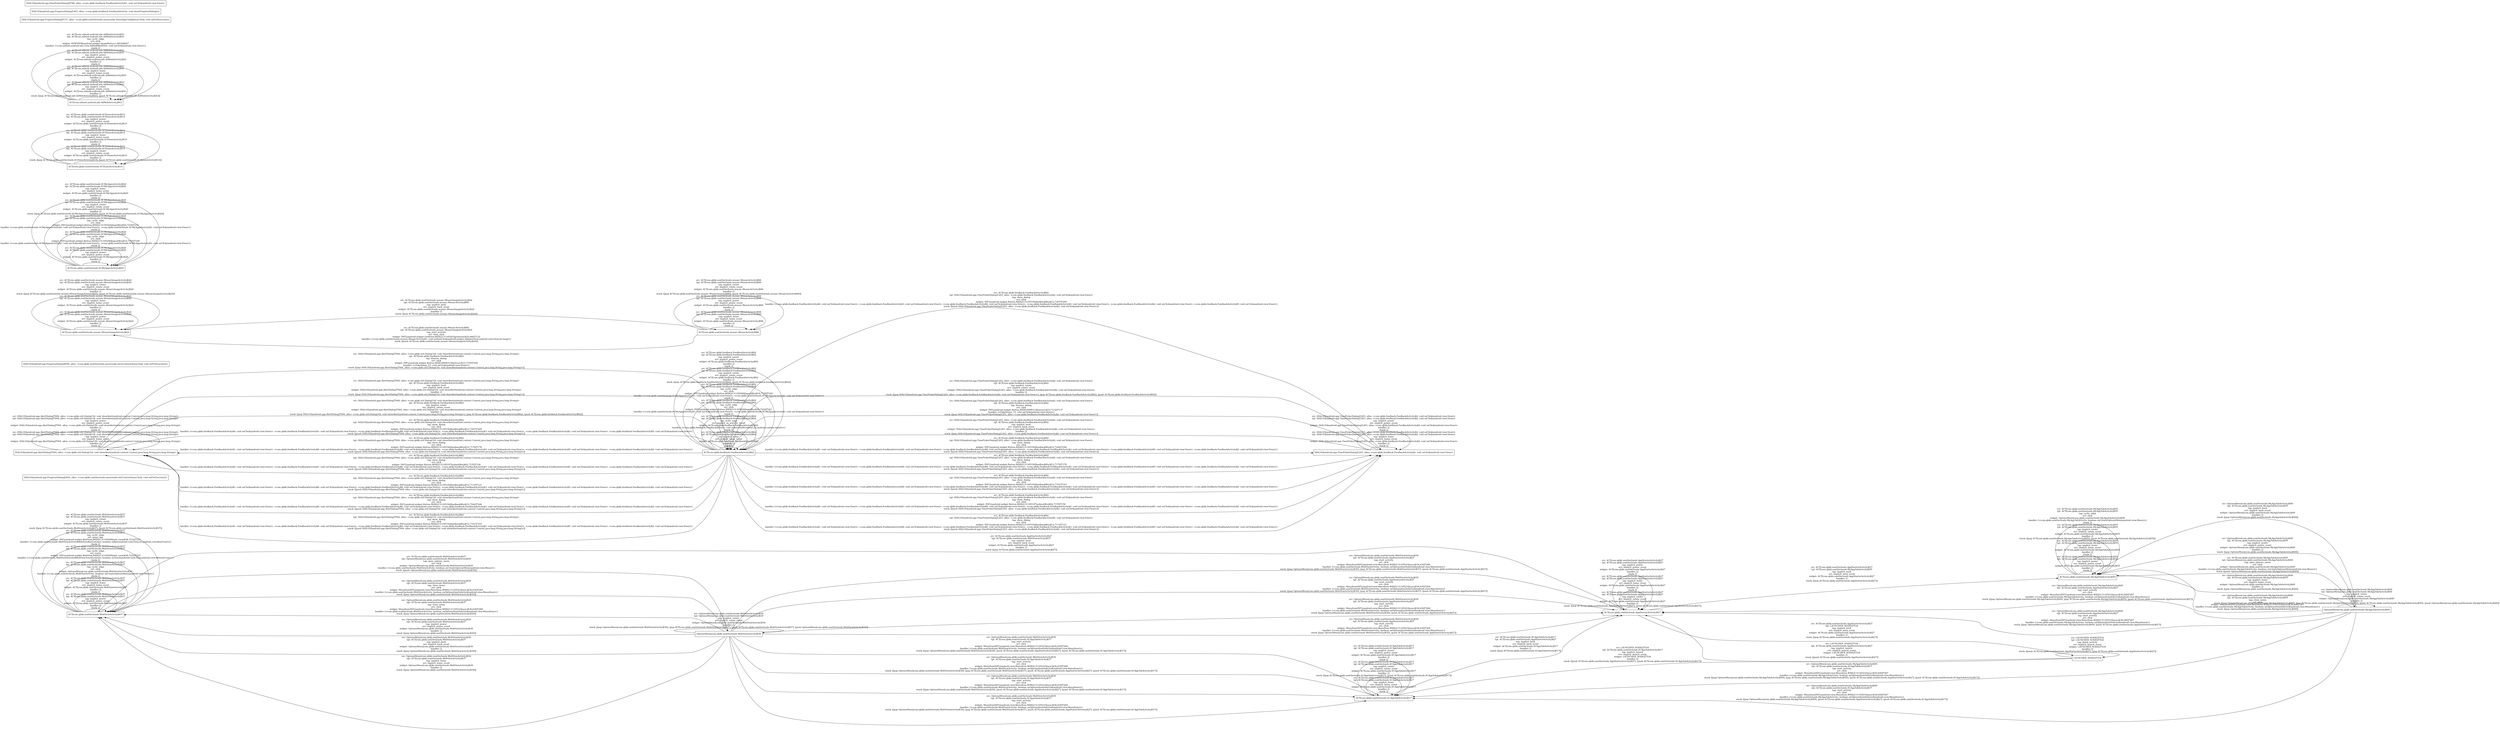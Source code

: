 digraph G {
 rankdir=LR;
 node[shape=box];
 n6 [label="ACT[com.qbiki.seattleclouds.WebViewActivity]637"];
 n18 [label="OptionsMenu[com.qbiki.seattleclouds.WebViewActivity]630"];
 n19 [label="OptionsMenu[com.qbiki.seattleclouds.MyAppTabActivity]649"];
 n14 [label="DIALOG[android.app.ProgressDialog]2492, alloc: <com.qbiki.seattleclouds.asynctasks.InitContentAsyncTask: void onPreExecute()>"];
 n16 [label="DIALOG[android.app.AlertDialog]7004, alloc: <com.qbiki.util.DialogUtil: void showAlert(android.content.Context,java.lang.String,java.lang.String)>"];
 n8 [label="ACT[com.qbiki.seattleclouds.MyAppTabActivity]655"];
 n11 [label="DIALOG[android.app.TimePickerDialog]1203, alloc: <com.qbiki.feedback.FeedbackActivity$2: void onClick(android.view.View)>"];
 n9 [label="ACT[com.qbiki.feedback.FeedbackActivity]662"];
 n12 [label="DIALOG[android.app.ProgressDialog]4009, alloc: <com.qbiki.seattleclouds.asynctasks.SyncContentAsyncTask: void onPreExecute()>"];
 n5 [label="ACT[com.qbiki.seattleclouds.AppStarterActivity]627"];
 n2 [label="ACT[com.qbiki.seattleclouds.SCAppTabActivity]617"];
 n4 [label="ACT[com.qbiki.seattleclouds.mosaic.MosaicImageActivity]624"];
 n3 [label="ACT[com.qbiki.seattleclouds.SCMyAppsActivity]620"];
 n20 [label="LAUNCHER_NODE[]7534"];
 n1 [label="ACT[com.qbiki.seattleclouds.SCHomeActivity]614"];
 n7 [label="ACT[com.admob.android.ads.AdMobActivity]643"];
 n13 [label="DIALOG[android.app.ProgressDialog]5137, alloc: <com.qbiki.seattleclouds.asynctasks.ParseAppConfigAsyncTask: void onPreExecute()>"];
 n15 [label="DIALOG[android.app.ProgressDialog]1463, alloc: <com.qbiki.feedback.FeedbackActivity: void showProgressDialog()>"];
 n10 [label="ACT[com.qbiki.seattleclouds.mosaic.MosaicActivity]666"];
 n17 [label="DIALOG[android.app.DatePickerDialog]5780, alloc: <com.qbiki.feedback.FeedbackActivity$1: void onClick(android.view.View)>"];
 n6 -> n6 [label="src: ACT[com.qbiki.seattleclouds.WebViewActivity]637\ntgt: ACT[com.qbiki.seattleclouds.WebViewActivity]637\ntag: implicit_power\nevt: implicit_power_event\nwidget: ACT[com.qbiki.seattleclouds.WebViewActivity]637\nhandler: []\nstack: []\n"];
 n6 -> n18 [label="src: ACT[com.qbiki.seattleclouds.WebViewActivity]637\ntgt: OptionsMenu[com.qbiki.seattleclouds.WebViewActivity]630\ntag: open_options_menu\nevt: click\nwidget: OptionsMenu[com.qbiki.seattleclouds.WebViewActivity]630\nhandler: [<com.qbiki.seattleclouds.WebViewActivity: boolean onCreateOptionsMenu(android.view.Menu)>]\nstack: [[push OptionsMenu[com.qbiki.seattleclouds.WebViewActivity]630]]\n"];
 n6 -> n6 [label="src: ACT[com.qbiki.seattleclouds.WebViewActivity]637\ntgt: ACT[com.qbiki.seattleclouds.WebViewActivity]637\ntag: implicit_home\nevt: implicit_home_event\nwidget: ACT[com.qbiki.seattleclouds.WebViewActivity]637\nhandler: []\nstack: []\n"];
 n6 -> n6 [label="src: ACT[com.qbiki.seattleclouds.WebViewActivity]637\ntgt: ACT[com.qbiki.seattleclouds.WebViewActivity]637\ntag: cyclic_edge\nevt: click\nwidget: OptionsMenu[com.qbiki.seattleclouds.WebViewActivity]630\nhandler: [<com.qbiki.seattleclouds.WebViewActivity: boolean onCreateOptionsMenu(android.view.Menu)>]\nstack: []\n"];
 n6 -> n6 [label="src: ACT[com.qbiki.seattleclouds.WebViewActivity]637\ntgt: ACT[com.qbiki.seattleclouds.WebViewActivity]637\ntag: cyclic_edge\nevt: touch\nwidget: INFL[android.webkit.WebView,WID[2131165209|web_view]438,7232]7233\nhandler: [<com.qbiki.seattleclouds.WebViewActivity$WebViewTouchListener: boolean onTouch(android.view.View,android.view.MotionEvent)>]\nstack: []\n"];
 n6 -> n6 [label="src: ACT[com.qbiki.seattleclouds.WebViewActivity]637\ntgt: ACT[com.qbiki.seattleclouds.WebViewActivity]637\ntag: cyclic_edge\nevt: press_key\nwidget: INFL[android.webkit.WebView,WID[2131165209|web_view]438,7232]7233\nhandler: [<com.qbiki.seattleclouds.WebViewActivity$WebViewKeyListener: boolean onKey(android.view.View,int,android.view.KeyEvent)>]\nstack: []\n"];
 n6 -> n6 [label="src: ACT[com.qbiki.seattleclouds.WebViewActivity]637\ntgt: ACT[com.qbiki.seattleclouds.WebViewActivity]637\ntag: implicit_rotate\nevt: implicit_rotate_event\nwidget: ACT[com.qbiki.seattleclouds.WebViewActivity]637\nhandler: []\nstack: [[pop ACT[com.qbiki.seattleclouds.WebViewActivity]637], [push ACT[com.qbiki.seattleclouds.WebViewActivity]637]]\n"];
 n18 -> n2 [label="src: OptionsMenu[com.qbiki.seattleclouds.WebViewActivity]630\ntgt: ACT[com.qbiki.seattleclouds.SCAppTabActivity]617\ntag: start_activity\nevt: click\nwidget: MenuItemINFL[android.view.MenuItem,WID[2131165210|sync]436,630]7264\nhandler: [<com.qbiki.seattleclouds.WebViewActivity: boolean onOptionsItemSelected(android.view.MenuItem)>]\nstack: [[pop OptionsMenu[com.qbiki.seattleclouds.WebViewActivity]630], [push ACT[com.qbiki.seattleclouds.AppStarterActivity]627], [push ACT[com.qbiki.seattleclouds.SCAppTabActivity]617]]\n"];
 n18 -> n2 [label="src: OptionsMenu[com.qbiki.seattleclouds.WebViewActivity]630\ntgt: ACT[com.qbiki.seattleclouds.SCAppTabActivity]617\ntag: start_activity\nevt: click\nwidget: MenuItemINFL[android.view.MenuItem,WID[2131165210|sync]436,630]7264\nhandler: [<com.qbiki.seattleclouds.WebViewActivity: boolean onOptionsItemSelected(android.view.MenuItem)>]\nstack: [[pop OptionsMenu[com.qbiki.seattleclouds.WebViewActivity]630], [pop ACT[com.qbiki.seattleclouds.WebViewActivity]637], [push ACT[com.qbiki.seattleclouds.AppStarterActivity]627], [push ACT[com.qbiki.seattleclouds.SCAppTabActivity]617]]\n"];
 n18 -> n2 [label="src: OptionsMenu[com.qbiki.seattleclouds.WebViewActivity]630\ntgt: ACT[com.qbiki.seattleclouds.SCAppTabActivity]617\ntag: start_activity\nevt: click\nwidget: MenuItemINFL[android.view.MenuItem,WID[2131165210|sync]436,630]7266\nhandler: [<com.qbiki.seattleclouds.WebViewActivity: boolean onOptionsItemSelected(android.view.MenuItem)>]\nstack: [[pop OptionsMenu[com.qbiki.seattleclouds.WebViewActivity]630], [push ACT[com.qbiki.seattleclouds.AppStarterActivity]627], [push ACT[com.qbiki.seattleclouds.SCAppTabActivity]617]]\n"];
 n18 -> n2 [label="src: OptionsMenu[com.qbiki.seattleclouds.WebViewActivity]630\ntgt: ACT[com.qbiki.seattleclouds.SCAppTabActivity]617\ntag: start_activity\nevt: click\nwidget: MenuItemINFL[android.view.MenuItem,WID[2131165210|sync]436,630]7266\nhandler: [<com.qbiki.seattleclouds.WebViewActivity: boolean onOptionsItemSelected(android.view.MenuItem)>]\nstack: [[pop OptionsMenu[com.qbiki.seattleclouds.WebViewActivity]630], [pop ACT[com.qbiki.seattleclouds.WebViewActivity]637], [push ACT[com.qbiki.seattleclouds.AppStarterActivity]627], [push ACT[com.qbiki.seattleclouds.SCAppTabActivity]617]]\n"];
 n18 -> n18 [label="src: OptionsMenu[com.qbiki.seattleclouds.WebViewActivity]630\ntgt: OptionsMenu[com.qbiki.seattleclouds.WebViewActivity]630\ntag: implicit_rotate\nevt: implicit_rotate_event\nwidget: OptionsMenu[com.qbiki.seattleclouds.WebViewActivity]630\nhandler: []\nstack: [[pop OptionsMenu[com.qbiki.seattleclouds.WebViewActivity]630], [pop ACT[com.qbiki.seattleclouds.WebViewActivity]637], [push ACT[com.qbiki.seattleclouds.WebViewActivity]637], [push OptionsMenu[com.qbiki.seattleclouds.WebViewActivity]630]]\n"];
 n18 -> n6 [label="src: OptionsMenu[com.qbiki.seattleclouds.WebViewActivity]630\ntgt: ACT[com.qbiki.seattleclouds.WebViewActivity]637\ntag: close_menu\nevt: click\nwidget: MenuItemINFL[android.view.MenuItem,WID[2131165210|sync]436,630]7264\nhandler: [<com.qbiki.seattleclouds.WebViewActivity: boolean onOptionsItemSelected(android.view.MenuItem)>]\nstack: [[pop OptionsMenu[com.qbiki.seattleclouds.WebViewActivity]630]]\n"];
 n18 -> n6 [label="src: OptionsMenu[com.qbiki.seattleclouds.WebViewActivity]630\ntgt: ACT[com.qbiki.seattleclouds.WebViewActivity]637\ntag: close_menu\nevt: click\nwidget: MenuItemINFL[android.view.MenuItem,WID[2131165210|sync]436,630]7266\nhandler: [<com.qbiki.seattleclouds.WebViewActivity: boolean onOptionsItemSelected(android.view.MenuItem)>]\nstack: [[pop OptionsMenu[com.qbiki.seattleclouds.WebViewActivity]630]]\n"];
 n18 -> n5 [label="src: OptionsMenu[com.qbiki.seattleclouds.WebViewActivity]630\ntgt: ACT[com.qbiki.seattleclouds.AppStarterActivity]627\ntag: start_activity\nevt: click\nwidget: MenuItemINFL[android.view.MenuItem,WID[2131165210|sync]436,630]7264\nhandler: [<com.qbiki.seattleclouds.WebViewActivity: boolean onOptionsItemSelected(android.view.MenuItem)>]\nstack: [[pop OptionsMenu[com.qbiki.seattleclouds.WebViewActivity]630], [pop ACT[com.qbiki.seattleclouds.WebViewActivity]637], [push ACT[com.qbiki.seattleclouds.AppStarterActivity]627]]\n"];
 n18 -> n5 [label="src: OptionsMenu[com.qbiki.seattleclouds.WebViewActivity]630\ntgt: ACT[com.qbiki.seattleclouds.AppStarterActivity]627\ntag: start_activity\nevt: click\nwidget: MenuItemINFL[android.view.MenuItem,WID[2131165210|sync]436,630]7266\nhandler: [<com.qbiki.seattleclouds.WebViewActivity: boolean onOptionsItemSelected(android.view.MenuItem)>]\nstack: [[pop OptionsMenu[com.qbiki.seattleclouds.WebViewActivity]630], [push ACT[com.qbiki.seattleclouds.AppStarterActivity]627]]\n"];
 n18 -> n5 [label="src: OptionsMenu[com.qbiki.seattleclouds.WebViewActivity]630\ntgt: ACT[com.qbiki.seattleclouds.AppStarterActivity]627\ntag: start_activity\nevt: click\nwidget: MenuItemINFL[android.view.MenuItem,WID[2131165210|sync]436,630]7264\nhandler: [<com.qbiki.seattleclouds.WebViewActivity: boolean onOptionsItemSelected(android.view.MenuItem)>]\nstack: [[pop OptionsMenu[com.qbiki.seattleclouds.WebViewActivity]630], [push ACT[com.qbiki.seattleclouds.AppStarterActivity]627]]\n"];
 n18 -> n5 [label="src: OptionsMenu[com.qbiki.seattleclouds.WebViewActivity]630\ntgt: ACT[com.qbiki.seattleclouds.AppStarterActivity]627\ntag: start_activity\nevt: click\nwidget: MenuItemINFL[android.view.MenuItem,WID[2131165210|sync]436,630]7266\nhandler: [<com.qbiki.seattleclouds.WebViewActivity: boolean onOptionsItemSelected(android.view.MenuItem)>]\nstack: [[pop OptionsMenu[com.qbiki.seattleclouds.WebViewActivity]630], [pop ACT[com.qbiki.seattleclouds.WebViewActivity]637], [push ACT[com.qbiki.seattleclouds.AppStarterActivity]627]]\n"];
 n18 -> n6 [label="src: OptionsMenu[com.qbiki.seattleclouds.WebViewActivity]630\ntgt: ACT[com.qbiki.seattleclouds.WebViewActivity]637\ntag: implicit_power\nevt: implicit_power_event\nwidget: OptionsMenu[com.qbiki.seattleclouds.WebViewActivity]630\nhandler: []\nstack: [[pop OptionsMenu[com.qbiki.seattleclouds.WebViewActivity]630]]\n"];
 n18 -> n6 [label="src: OptionsMenu[com.qbiki.seattleclouds.WebViewActivity]630\ntgt: ACT[com.qbiki.seattleclouds.WebViewActivity]637\ntag: implicit_back\nevt: implicit_back_event\nwidget: OptionsMenu[com.qbiki.seattleclouds.WebViewActivity]630\nhandler: []\nstack: [[pop OptionsMenu[com.qbiki.seattleclouds.WebViewActivity]630]]\n"];
 n18 -> n6 [label="src: OptionsMenu[com.qbiki.seattleclouds.WebViewActivity]630\ntgt: ACT[com.qbiki.seattleclouds.WebViewActivity]637\ntag: implicit_home\nevt: implicit_home_event\nwidget: OptionsMenu[com.qbiki.seattleclouds.WebViewActivity]630\nhandler: []\nstack: [[pop OptionsMenu[com.qbiki.seattleclouds.WebViewActivity]630]]\n"];
 n19 -> n8 [label="src: OptionsMenu[com.qbiki.seattleclouds.MyAppTabActivity]649\ntgt: ACT[com.qbiki.seattleclouds.MyAppTabActivity]655\ntag: implicit_home\nevt: implicit_home_event\nwidget: OptionsMenu[com.qbiki.seattleclouds.MyAppTabActivity]649\nhandler: []\nstack: [[pop OptionsMenu[com.qbiki.seattleclouds.MyAppTabActivity]649]]\n"];
 n19 -> n5 [label="src: OptionsMenu[com.qbiki.seattleclouds.MyAppTabActivity]649\ntgt: ACT[com.qbiki.seattleclouds.AppStarterActivity]627\ntag: start_activity\nevt: click\nwidget: MenuItemINFL[android.view.MenuItem,WID[2131165210|sync]436,649]7267\nhandler: [<com.qbiki.seattleclouds.MyAppTabActivity: boolean onOptionsItemSelected(android.view.MenuItem)>]\nstack: [[pop OptionsMenu[com.qbiki.seattleclouds.MyAppTabActivity]649], [pop ACT[com.qbiki.seattleclouds.MyAppTabActivity]655], [push ACT[com.qbiki.seattleclouds.AppStarterActivity]627]]\n"];
 n19 -> n5 [label="src: OptionsMenu[com.qbiki.seattleclouds.MyAppTabActivity]649\ntgt: ACT[com.qbiki.seattleclouds.AppStarterActivity]627\ntag: start_activity\nevt: click\nwidget: MenuItemINFL[android.view.MenuItem,WID[2131165210|sync]436,649]7267\nhandler: [<com.qbiki.seattleclouds.MyAppTabActivity: boolean onOptionsItemSelected(android.view.MenuItem)>]\nstack: [[pop OptionsMenu[com.qbiki.seattleclouds.MyAppTabActivity]649], [push ACT[com.qbiki.seattleclouds.AppStarterActivity]627]]\n"];
 n19 -> n8 [label="src: OptionsMenu[com.qbiki.seattleclouds.MyAppTabActivity]649\ntgt: ACT[com.qbiki.seattleclouds.MyAppTabActivity]655\ntag: close_menu\nevt: click\nwidget: MenuItemINFL[android.view.MenuItem,WID[2131165210|sync]436,649]7267\nhandler: [<com.qbiki.seattleclouds.MyAppTabActivity: boolean onOptionsItemSelected(android.view.MenuItem)>]\nstack: [[pop OptionsMenu[com.qbiki.seattleclouds.MyAppTabActivity]649]]\n"];
 n19 -> n2 [label="src: OptionsMenu[com.qbiki.seattleclouds.MyAppTabActivity]649\ntgt: ACT[com.qbiki.seattleclouds.SCAppTabActivity]617\ntag: start_activity\nevt: click\nwidget: MenuItemINFL[android.view.MenuItem,WID[2131165210|sync]436,649]7267\nhandler: [<com.qbiki.seattleclouds.MyAppTabActivity: boolean onOptionsItemSelected(android.view.MenuItem)>]\nstack: [[pop OptionsMenu[com.qbiki.seattleclouds.MyAppTabActivity]649], [push ACT[com.qbiki.seattleclouds.AppStarterActivity]627], [push ACT[com.qbiki.seattleclouds.SCAppTabActivity]617]]\n"];
 n19 -> n2 [label="src: OptionsMenu[com.qbiki.seattleclouds.MyAppTabActivity]649\ntgt: ACT[com.qbiki.seattleclouds.SCAppTabActivity]617\ntag: start_activity\nevt: click\nwidget: MenuItemINFL[android.view.MenuItem,WID[2131165210|sync]436,649]7267\nhandler: [<com.qbiki.seattleclouds.MyAppTabActivity: boolean onOptionsItemSelected(android.view.MenuItem)>]\nstack: [[pop OptionsMenu[com.qbiki.seattleclouds.MyAppTabActivity]649], [pop ACT[com.qbiki.seattleclouds.MyAppTabActivity]655], [push ACT[com.qbiki.seattleclouds.AppStarterActivity]627], [push ACT[com.qbiki.seattleclouds.SCAppTabActivity]617]]\n"];
 n19 -> n8 [label="src: OptionsMenu[com.qbiki.seattleclouds.MyAppTabActivity]649\ntgt: ACT[com.qbiki.seattleclouds.MyAppTabActivity]655\ntag: implicit_back\nevt: implicit_back_event\nwidget: OptionsMenu[com.qbiki.seattleclouds.MyAppTabActivity]649\nhandler: []\nstack: [[pop OptionsMenu[com.qbiki.seattleclouds.MyAppTabActivity]649]]\n"];
 n19 -> n8 [label="src: OptionsMenu[com.qbiki.seattleclouds.MyAppTabActivity]649\ntgt: ACT[com.qbiki.seattleclouds.MyAppTabActivity]655\ntag: implicit_power\nevt: implicit_power_event\nwidget: OptionsMenu[com.qbiki.seattleclouds.MyAppTabActivity]649\nhandler: []\nstack: [[pop OptionsMenu[com.qbiki.seattleclouds.MyAppTabActivity]649]]\n"];
 n19 -> n19 [label="src: OptionsMenu[com.qbiki.seattleclouds.MyAppTabActivity]649\ntgt: OptionsMenu[com.qbiki.seattleclouds.MyAppTabActivity]649\ntag: implicit_rotate\nevt: implicit_rotate_event\nwidget: OptionsMenu[com.qbiki.seattleclouds.MyAppTabActivity]649\nhandler: []\nstack: [[pop OptionsMenu[com.qbiki.seattleclouds.MyAppTabActivity]649], [pop ACT[com.qbiki.seattleclouds.MyAppTabActivity]655], [push ACT[com.qbiki.seattleclouds.MyAppTabActivity]655], [push OptionsMenu[com.qbiki.seattleclouds.MyAppTabActivity]649]]\n"];
 n16 -> n9 [label="src: DIALOG[android.app.AlertDialog]7004, alloc: <com.qbiki.util.DialogUtil: void showAlert(android.content.Context,java.lang.String,java.lang.String)>\ntgt: ACT[com.qbiki.feedback.FeedbackActivity]662\ntag: dismiss_dialog\nevt: click\nwidget: INFL[android.widget.Button,WID[16908313|button1]433,7195]7200\nhandler: [<FakeName_23: void onClick(android.view.View)>]\nstack: [[pop DIALOG[android.app.AlertDialog]7004, alloc: <com.qbiki.util.DialogUtil: void showAlert(android.content.Context,java.lang.String,java.lang.String)>]]\n"];
 n16 -> n9 [label="src: DIALOG[android.app.AlertDialog]7004, alloc: <com.qbiki.util.DialogUtil: void showAlert(android.content.Context,java.lang.String,java.lang.String)>\ntgt: ACT[com.qbiki.feedback.FeedbackActivity]662\ntag: implicit_back\nevt: implicit_back_event\nwidget: DIALOG[android.app.AlertDialog]7004, alloc: <com.qbiki.util.DialogUtil: void showAlert(android.content.Context,java.lang.String,java.lang.String)>\nhandler: []\nstack: [[pop DIALOG[android.app.AlertDialog]7004, alloc: <com.qbiki.util.DialogUtil: void showAlert(android.content.Context,java.lang.String,java.lang.String)>]]\n"];
 n16 -> n16 [label="src: DIALOG[android.app.AlertDialog]7004, alloc: <com.qbiki.util.DialogUtil: void showAlert(android.content.Context,java.lang.String,java.lang.String)>\ntgt: DIALOG[android.app.AlertDialog]7004, alloc: <com.qbiki.util.DialogUtil: void showAlert(android.content.Context,java.lang.String,java.lang.String)>\ntag: implicit_home\nevt: implicit_home_event\nwidget: DIALOG[android.app.AlertDialog]7004, alloc: <com.qbiki.util.DialogUtil: void showAlert(android.content.Context,java.lang.String,java.lang.String)>\nhandler: []\nstack: []\n"];
 n16 -> n9 [label="src: DIALOG[android.app.AlertDialog]7004, alloc: <com.qbiki.util.DialogUtil: void showAlert(android.content.Context,java.lang.String,java.lang.String)>\ntgt: ACT[com.qbiki.feedback.FeedbackActivity]662\ntag: implicit_rotate\nevt: implicit_rotate_event\nwidget: DIALOG[android.app.AlertDialog]7004, alloc: <com.qbiki.util.DialogUtil: void showAlert(android.content.Context,java.lang.String,java.lang.String)>\nhandler: []\nstack: [[pop DIALOG[android.app.AlertDialog]7004, alloc: <com.qbiki.util.DialogUtil: void showAlert(android.content.Context,java.lang.String,java.lang.String)>], [pop ACT[com.qbiki.feedback.FeedbackActivity]662], [push ACT[com.qbiki.feedback.FeedbackActivity]662]]\n"];
 n16 -> n16 [label="src: DIALOG[android.app.AlertDialog]7004, alloc: <com.qbiki.util.DialogUtil: void showAlert(android.content.Context,java.lang.String,java.lang.String)>\ntgt: DIALOG[android.app.AlertDialog]7004, alloc: <com.qbiki.util.DialogUtil: void showAlert(android.content.Context,java.lang.String,java.lang.String)>\ntag: implicit_power\nevt: implicit_power_event\nwidget: DIALOG[android.app.AlertDialog]7004, alloc: <com.qbiki.util.DialogUtil: void showAlert(android.content.Context,java.lang.String,java.lang.String)>\nhandler: []\nstack: []\n"];
 n8 -> n8 [label="src: ACT[com.qbiki.seattleclouds.MyAppTabActivity]655\ntgt: ACT[com.qbiki.seattleclouds.MyAppTabActivity]655\ntag: implicit_power\nevt: implicit_power_event\nwidget: ACT[com.qbiki.seattleclouds.MyAppTabActivity]655\nhandler: []\nstack: []\n"];
 n8 -> n19 [label="src: ACT[com.qbiki.seattleclouds.MyAppTabActivity]655\ntgt: OptionsMenu[com.qbiki.seattleclouds.MyAppTabActivity]649\ntag: open_options_menu\nevt: click\nwidget: OptionsMenu[com.qbiki.seattleclouds.MyAppTabActivity]649\nhandler: [<com.qbiki.seattleclouds.MyAppTabActivity: boolean onCreateOptionsMenu(android.view.Menu)>]\nstack: [[push OptionsMenu[com.qbiki.seattleclouds.MyAppTabActivity]649]]\n"];
 n8 -> n8 [label="src: ACT[com.qbiki.seattleclouds.MyAppTabActivity]655\ntgt: ACT[com.qbiki.seattleclouds.MyAppTabActivity]655\ntag: implicit_home\nevt: implicit_home_event\nwidget: ACT[com.qbiki.seattleclouds.MyAppTabActivity]655\nhandler: []\nstack: []\n"];
 n8 -> n8 [label="src: ACT[com.qbiki.seattleclouds.MyAppTabActivity]655\ntgt: ACT[com.qbiki.seattleclouds.MyAppTabActivity]655\ntag: implicit_rotate\nevt: implicit_rotate_event\nwidget: ACT[com.qbiki.seattleclouds.MyAppTabActivity]655\nhandler: []\nstack: [[pop ACT[com.qbiki.seattleclouds.MyAppTabActivity]655], [push ACT[com.qbiki.seattleclouds.MyAppTabActivity]655]]\n"];
 n8 -> n8 [label="src: ACT[com.qbiki.seattleclouds.MyAppTabActivity]655\ntgt: ACT[com.qbiki.seattleclouds.MyAppTabActivity]655\ntag: cyclic_edge\nevt: click\nwidget: OptionsMenu[com.qbiki.seattleclouds.MyAppTabActivity]649\nhandler: [<com.qbiki.seattleclouds.MyAppTabActivity: boolean onCreateOptionsMenu(android.view.Menu)>]\nstack: []\n"];
 n11 -> n9 [label="src: DIALOG[android.app.TimePickerDialog]1203, alloc: <com.qbiki.feedback.FeedbackActivity$2: void onClick(android.view.View)>\ntgt: ACT[com.qbiki.feedback.FeedbackActivity]662\ntag: implicit_rotate\nevt: implicit_rotate_event\nwidget: DIALOG[android.app.TimePickerDialog]1203, alloc: <com.qbiki.feedback.FeedbackActivity$2: void onClick(android.view.View)>\nhandler: []\nstack: [[pop DIALOG[android.app.TimePickerDialog]1203, alloc: <com.qbiki.feedback.FeedbackActivity$2: void onClick(android.view.View)>], [pop ACT[com.qbiki.feedback.FeedbackActivity]662], [push ACT[com.qbiki.feedback.FeedbackActivity]662]]\n"];
 n11 -> n9 [label="src: DIALOG[android.app.TimePickerDialog]1203, alloc: <com.qbiki.feedback.FeedbackActivity$2: void onClick(android.view.View)>\ntgt: ACT[com.qbiki.feedback.FeedbackActivity]662\ntag: dismiss_dialog\nevt: click\nwidget: INFL[android.widget.Button,WID[16908313|button1]433,7132]7137\nhandler: [<FakeName_15: void onClick(android.view.View)>]\nstack: [[pop DIALOG[android.app.TimePickerDialog]1203, alloc: <com.qbiki.feedback.FeedbackActivity$2: void onClick(android.view.View)>]]\n"];
 n11 -> n11 [label="src: DIALOG[android.app.TimePickerDialog]1203, alloc: <com.qbiki.feedback.FeedbackActivity$2: void onClick(android.view.View)>\ntgt: DIALOG[android.app.TimePickerDialog]1203, alloc: <com.qbiki.feedback.FeedbackActivity$2: void onClick(android.view.View)>\ntag: implicit_home\nevt: implicit_home_event\nwidget: DIALOG[android.app.TimePickerDialog]1203, alloc: <com.qbiki.feedback.FeedbackActivity$2: void onClick(android.view.View)>\nhandler: []\nstack: []\n"];
 n11 -> n9 [label="src: DIALOG[android.app.TimePickerDialog]1203, alloc: <com.qbiki.feedback.FeedbackActivity$2: void onClick(android.view.View)>\ntgt: ACT[com.qbiki.feedback.FeedbackActivity]662\ntag: implicit_back\nevt: implicit_back_event\nwidget: DIALOG[android.app.TimePickerDialog]1203, alloc: <com.qbiki.feedback.FeedbackActivity$2: void onClick(android.view.View)>\nhandler: []\nstack: [[pop DIALOG[android.app.TimePickerDialog]1203, alloc: <com.qbiki.feedback.FeedbackActivity$2: void onClick(android.view.View)>]]\n"];
 n11 -> n11 [label="src: DIALOG[android.app.TimePickerDialog]1203, alloc: <com.qbiki.feedback.FeedbackActivity$2: void onClick(android.view.View)>\ntgt: DIALOG[android.app.TimePickerDialog]1203, alloc: <com.qbiki.feedback.FeedbackActivity$2: void onClick(android.view.View)>\ntag: implicit_power\nevt: implicit_power_event\nwidget: DIALOG[android.app.TimePickerDialog]1203, alloc: <com.qbiki.feedback.FeedbackActivity$2: void onClick(android.view.View)>\nhandler: []\nstack: []\n"];
 n9 -> n9 [label="src: ACT[com.qbiki.feedback.FeedbackActivity]662\ntgt: ACT[com.qbiki.feedback.FeedbackActivity]662\ntag: implicit_home\nevt: implicit_home_event\nwidget: ACT[com.qbiki.feedback.FeedbackActivity]662\nhandler: []\nstack: []\n"];
 n9 -> n11 [label="src: ACT[com.qbiki.feedback.FeedbackActivity]662\ntgt: DIALOG[android.app.TimePickerDialog]1203, alloc: <com.qbiki.feedback.FeedbackActivity$2: void onClick(android.view.View)>\ntag: show_dialog\nevt: click\nwidget: INFL[android.widget.Button,WID[2131165192|feedbackBtn]412,7244]7246\nhandler: [<com.qbiki.feedback.FeedbackActivity$1: void onClick(android.view.View)>, <com.qbiki.feedback.FeedbackActivity$4: void onClick(android.view.View)>, <com.qbiki.feedback.FeedbackActivity$6: void onClick(android.view.View)>, <com.qbiki.feedback.FeedbackActivity$3: void onClick(android.view.View)>, <com.qbiki.feedback.FeedbackActivity$5: void onClick(android.view.View)>, <com.qbiki.feedback.FeedbackActivity$2: void onClick(android.view.View)>]\nstack: [[push DIALOG[android.app.TimePickerDialog]1203, alloc: <com.qbiki.feedback.FeedbackActivity$2: void onClick(android.view.View)>]]\n"];
 n9 -> n11 [label="src: ACT[com.qbiki.feedback.FeedbackActivity]662\ntgt: DIALOG[android.app.TimePickerDialog]1203, alloc: <com.qbiki.feedback.FeedbackActivity$2: void onClick(android.view.View)>\ntag: show_dialog\nevt: click\nwidget: INFL[android.widget.Button,WID[2131165192|feedbackBtn]412,7176]7178\nhandler: [<com.qbiki.feedback.FeedbackActivity$1: void onClick(android.view.View)>, <com.qbiki.feedback.FeedbackActivity$4: void onClick(android.view.View)>, <com.qbiki.feedback.FeedbackActivity$6: void onClick(android.view.View)>, <com.qbiki.feedback.FeedbackActivity$3: void onClick(android.view.View)>, <com.qbiki.feedback.FeedbackActivity$5: void onClick(android.view.View)>, <com.qbiki.feedback.FeedbackActivity$2: void onClick(android.view.View)>]\nstack: [[push DIALOG[android.app.TimePickerDialog]1203, alloc: <com.qbiki.feedback.FeedbackActivity$2: void onClick(android.view.View)>]]\n"];
 n9 -> n11 [label="src: ACT[com.qbiki.feedback.FeedbackActivity]662\ntgt: DIALOG[android.app.TimePickerDialog]1203, alloc: <com.qbiki.feedback.FeedbackActivity$2: void onClick(android.view.View)>\ntag: show_dialog\nevt: click\nwidget: INFL[android.widget.Button,WID[2131165192|feedbackBtn]412,7101]7103\nhandler: [<com.qbiki.feedback.FeedbackActivity$1: void onClick(android.view.View)>, <com.qbiki.feedback.FeedbackActivity$4: void onClick(android.view.View)>, <com.qbiki.feedback.FeedbackActivity$6: void onClick(android.view.View)>, <com.qbiki.feedback.FeedbackActivity$3: void onClick(android.view.View)>, <com.qbiki.feedback.FeedbackActivity$5: void onClick(android.view.View)>, <com.qbiki.feedback.FeedbackActivity$2: void onClick(android.view.View)>]\nstack: [[push DIALOG[android.app.TimePickerDialog]1203, alloc: <com.qbiki.feedback.FeedbackActivity$2: void onClick(android.view.View)>]]\n"];
 n9 -> n11 [label="src: ACT[com.qbiki.feedback.FeedbackActivity]662\ntgt: DIALOG[android.app.TimePickerDialog]1203, alloc: <com.qbiki.feedback.FeedbackActivity$2: void onClick(android.view.View)>\ntag: show_dialog\nevt: click\nwidget: INFL[android.widget.Button,WID[2131165197|submitBtn]402,7155]7156\nhandler: [<com.qbiki.feedback.FeedbackActivity$4: void onClick(android.view.View)>, <com.qbiki.feedback.FeedbackActivity$1: void onClick(android.view.View)>, <com.qbiki.feedback.FeedbackActivity$6: void onClick(android.view.View)>, <com.qbiki.feedback.FeedbackActivity$3: void onClick(android.view.View)>, <com.qbiki.feedback.FeedbackActivity$5: void onClick(android.view.View)>, <com.qbiki.feedback.FeedbackActivity$2: void onClick(android.view.View)>]\nstack: [[push DIALOG[android.app.TimePickerDialog]1203, alloc: <com.qbiki.feedback.FeedbackActivity$2: void onClick(android.view.View)>]]\n"];
 n9 -> n11 [label="src: ACT[com.qbiki.feedback.FeedbackActivity]662\ntgt: DIALOG[android.app.TimePickerDialog]1203, alloc: <com.qbiki.feedback.FeedbackActivity$2: void onClick(android.view.View)>\ntag: show_dialog\nevt: click\nwidget: INFL[android.widget.Button,WID[2131165192|feedbackBtn]412,7119]7121\nhandler: [<com.qbiki.feedback.FeedbackActivity$1: void onClick(android.view.View)>, <com.qbiki.feedback.FeedbackActivity$4: void onClick(android.view.View)>, <com.qbiki.feedback.FeedbackActivity$6: void onClick(android.view.View)>, <com.qbiki.feedback.FeedbackActivity$3: void onClick(android.view.View)>, <com.qbiki.feedback.FeedbackActivity$5: void onClick(android.view.View)>, <com.qbiki.feedback.FeedbackActivity$2: void onClick(android.view.View)>]\nstack: [[push DIALOG[android.app.TimePickerDialog]1203, alloc: <com.qbiki.feedback.FeedbackActivity$2: void onClick(android.view.View)>]]\n"];
 n9 -> n11 [label="src: ACT[com.qbiki.feedback.FeedbackActivity]662\ntgt: DIALOG[android.app.TimePickerDialog]1203, alloc: <com.qbiki.feedback.FeedbackActivity$2: void onClick(android.view.View)>\ntag: show_dialog\nevt: click\nwidget: INFL[android.widget.Button,WID[2131165192|feedbackBtn]412,7207]7209\nhandler: [<com.qbiki.feedback.FeedbackActivity$4: void onClick(android.view.View)>, <com.qbiki.feedback.FeedbackActivity$1: void onClick(android.view.View)>, <com.qbiki.feedback.FeedbackActivity$6: void onClick(android.view.View)>, <com.qbiki.feedback.FeedbackActivity$3: void onClick(android.view.View)>, <com.qbiki.feedback.FeedbackActivity$2: void onClick(android.view.View)>, <com.qbiki.feedback.FeedbackActivity$5: void onClick(android.view.View)>]\nstack: [[push DIALOG[android.app.TimePickerDialog]1203, alloc: <com.qbiki.feedback.FeedbackActivity$2: void onClick(android.view.View)>]]\n"];
 n9 -> n9 [label="src: ACT[com.qbiki.feedback.FeedbackActivity]662\ntgt: ACT[com.qbiki.feedback.FeedbackActivity]662\ntag: cyclic_edge\nevt: implicit_on_activity_result\nwidget: ACT[com.qbiki.feedback.FeedbackActivity]662\nhandler: [<com.qbiki.feedback.FeedbackActivity: void onActivityResult(int,int,android.content.Intent)>]\nstack: []\n"];
 n9 -> n9 [label="src: ACT[com.qbiki.feedback.FeedbackActivity]662\ntgt: ACT[com.qbiki.feedback.FeedbackActivity]662\ntag: cyclic_edge\nevt: click\nwidget: INFL[android.widget.Button,WID[2131165202|loginBtn]424,7220]7221\nhandler: [<com.qbiki.seattleclouds.SCMyAppsActivity$1: void onClick(android.view.View)>, <com.qbiki.seattleclouds.SCMyAppsActivity$3: void onClick(android.view.View)>]\nstack: []\n"];
 n9 -> n9 [label="src: ACT[com.qbiki.feedback.FeedbackActivity]662\ntgt: ACT[com.qbiki.feedback.FeedbackActivity]662\ntag: cyclic_edge\nevt: click\nwidget: INFL[android.widget.Button,WID[2131165206|logoutBtn]416,7159]7162\nhandler: [<com.qbiki.seattleclouds.SCMyAppsActivity$1: void onClick(android.view.View)>, <com.qbiki.seattleclouds.SCMyAppsActivity$3: void onClick(android.view.View)>]\nstack: []\n"];
 n9 -> n16 [label="src: ACT[com.qbiki.feedback.FeedbackActivity]662\ntgt: DIALOG[android.app.AlertDialog]7004, alloc: <com.qbiki.util.DialogUtil: void showAlert(android.content.Context,java.lang.String,java.lang.String)>\ntag: show_dialog\nevt: click\nwidget: INFL[android.widget.Button,WID[2131165192|feedbackBtn]412,7207]7209\nhandler: [<com.qbiki.feedback.FeedbackActivity$4: void onClick(android.view.View)>, <com.qbiki.feedback.FeedbackActivity$1: void onClick(android.view.View)>, <com.qbiki.feedback.FeedbackActivity$6: void onClick(android.view.View)>, <com.qbiki.feedback.FeedbackActivity$3: void onClick(android.view.View)>, <com.qbiki.feedback.FeedbackActivity$2: void onClick(android.view.View)>, <com.qbiki.feedback.FeedbackActivity$5: void onClick(android.view.View)>]\nstack: [[push DIALOG[android.app.AlertDialog]7004, alloc: <com.qbiki.util.DialogUtil: void showAlert(android.content.Context,java.lang.String,java.lang.String)>]]\n"];
 n9 -> n16 [label="src: ACT[com.qbiki.feedback.FeedbackActivity]662\ntgt: DIALOG[android.app.AlertDialog]7004, alloc: <com.qbiki.util.DialogUtil: void showAlert(android.content.Context,java.lang.String,java.lang.String)>\ntag: show_dialog\nevt: click\nwidget: INFL[android.widget.Button,WID[2131165192|feedbackBtn]412,7176]7178\nhandler: [<com.qbiki.feedback.FeedbackActivity$1: void onClick(android.view.View)>, <com.qbiki.feedback.FeedbackActivity$4: void onClick(android.view.View)>, <com.qbiki.feedback.FeedbackActivity$6: void onClick(android.view.View)>, <com.qbiki.feedback.FeedbackActivity$3: void onClick(android.view.View)>, <com.qbiki.feedback.FeedbackActivity$5: void onClick(android.view.View)>, <com.qbiki.feedback.FeedbackActivity$2: void onClick(android.view.View)>]\nstack: [[push DIALOG[android.app.AlertDialog]7004, alloc: <com.qbiki.util.DialogUtil: void showAlert(android.content.Context,java.lang.String,java.lang.String)>]]\n"];
 n9 -> n16 [label="src: ACT[com.qbiki.feedback.FeedbackActivity]662\ntgt: DIALOG[android.app.AlertDialog]7004, alloc: <com.qbiki.util.DialogUtil: void showAlert(android.content.Context,java.lang.String,java.lang.String)>\ntag: show_dialog\nevt: click\nwidget: INFL[android.widget.Button,WID[2131165197|submitBtn]402,7155]7156\nhandler: [<com.qbiki.feedback.FeedbackActivity$4: void onClick(android.view.View)>, <com.qbiki.feedback.FeedbackActivity$1: void onClick(android.view.View)>, <com.qbiki.feedback.FeedbackActivity$6: void onClick(android.view.View)>, <com.qbiki.feedback.FeedbackActivity$3: void onClick(android.view.View)>, <com.qbiki.feedback.FeedbackActivity$5: void onClick(android.view.View)>, <com.qbiki.feedback.FeedbackActivity$2: void onClick(android.view.View)>]\nstack: [[push DIALOG[android.app.AlertDialog]7004, alloc: <com.qbiki.util.DialogUtil: void showAlert(android.content.Context,java.lang.String,java.lang.String)>]]\n"];
 n9 -> n16 [label="src: ACT[com.qbiki.feedback.FeedbackActivity]662\ntgt: DIALOG[android.app.AlertDialog]7004, alloc: <com.qbiki.util.DialogUtil: void showAlert(android.content.Context,java.lang.String,java.lang.String)>\ntag: show_dialog\nevt: click\nwidget: INFL[android.widget.Button,WID[2131165192|feedbackBtn]412,7119]7121\nhandler: [<com.qbiki.feedback.FeedbackActivity$1: void onClick(android.view.View)>, <com.qbiki.feedback.FeedbackActivity$4: void onClick(android.view.View)>, <com.qbiki.feedback.FeedbackActivity$6: void onClick(android.view.View)>, <com.qbiki.feedback.FeedbackActivity$3: void onClick(android.view.View)>, <com.qbiki.feedback.FeedbackActivity$5: void onClick(android.view.View)>, <com.qbiki.feedback.FeedbackActivity$2: void onClick(android.view.View)>]\nstack: [[push DIALOG[android.app.AlertDialog]7004, alloc: <com.qbiki.util.DialogUtil: void showAlert(android.content.Context,java.lang.String,java.lang.String)>]]\n"];
 n9 -> n16 [label="src: ACT[com.qbiki.feedback.FeedbackActivity]662\ntgt: DIALOG[android.app.AlertDialog]7004, alloc: <com.qbiki.util.DialogUtil: void showAlert(android.content.Context,java.lang.String,java.lang.String)>\ntag: show_dialog\nevt: click\nwidget: INFL[android.widget.Button,WID[2131165192|feedbackBtn]412,7244]7246\nhandler: [<com.qbiki.feedback.FeedbackActivity$1: void onClick(android.view.View)>, <com.qbiki.feedback.FeedbackActivity$4: void onClick(android.view.View)>, <com.qbiki.feedback.FeedbackActivity$6: void onClick(android.view.View)>, <com.qbiki.feedback.FeedbackActivity$3: void onClick(android.view.View)>, <com.qbiki.feedback.FeedbackActivity$5: void onClick(android.view.View)>, <com.qbiki.feedback.FeedbackActivity$2: void onClick(android.view.View)>]\nstack: [[push DIALOG[android.app.AlertDialog]7004, alloc: <com.qbiki.util.DialogUtil: void showAlert(android.content.Context,java.lang.String,java.lang.String)>]]\n"];
 n9 -> n16 [label="src: ACT[com.qbiki.feedback.FeedbackActivity]662\ntgt: DIALOG[android.app.AlertDialog]7004, alloc: <com.qbiki.util.DialogUtil: void showAlert(android.content.Context,java.lang.String,java.lang.String)>\ntag: show_dialog\nevt: click\nwidget: INFL[android.widget.Button,WID[2131165192|feedbackBtn]412,7101]7103\nhandler: [<com.qbiki.feedback.FeedbackActivity$1: void onClick(android.view.View)>, <com.qbiki.feedback.FeedbackActivity$4: void onClick(android.view.View)>, <com.qbiki.feedback.FeedbackActivity$6: void onClick(android.view.View)>, <com.qbiki.feedback.FeedbackActivity$3: void onClick(android.view.View)>, <com.qbiki.feedback.FeedbackActivity$5: void onClick(android.view.View)>, <com.qbiki.feedback.FeedbackActivity$2: void onClick(android.view.View)>]\nstack: [[push DIALOG[android.app.AlertDialog]7004, alloc: <com.qbiki.util.DialogUtil: void showAlert(android.content.Context,java.lang.String,java.lang.String)>]]\n"];
 n9 -> n9 [label="src: ACT[com.qbiki.feedback.FeedbackActivity]662\ntgt: ACT[com.qbiki.feedback.FeedbackActivity]662\ntag: implicit_rotate\nevt: implicit_rotate_event\nwidget: ACT[com.qbiki.feedback.FeedbackActivity]662\nhandler: []\nstack: [[pop ACT[com.qbiki.feedback.FeedbackActivity]662], [push ACT[com.qbiki.feedback.FeedbackActivity]662]]\n"];
 n9 -> n9 [label="src: ACT[com.qbiki.feedback.FeedbackActivity]662\ntgt: ACT[com.qbiki.feedback.FeedbackActivity]662\ntag: implicit_power\nevt: implicit_power_event\nwidget: ACT[com.qbiki.feedback.FeedbackActivity]662\nhandler: []\nstack: []\n"];
 n5 -> n5 [label="src: ACT[com.qbiki.seattleclouds.AppStarterActivity]627\ntgt: ACT[com.qbiki.seattleclouds.AppStarterActivity]627\ntag: implicit_rotate\nevt: implicit_rotate_event\nwidget: ACT[com.qbiki.seattleclouds.AppStarterActivity]627\nhandler: []\nstack: [[pop ACT[com.qbiki.seattleclouds.AppStarterActivity]627], [push ACT[com.qbiki.seattleclouds.AppStarterActivity]627]]\n"];
 n5 -> n20 [label="src: ACT[com.qbiki.seattleclouds.AppStarterActivity]627\ntgt: LAUNCHER_NODE[]7534\ntag: implicit_back\nevt: implicit_back_event\nwidget: ACT[com.qbiki.seattleclouds.AppStarterActivity]627\nhandler: []\nstack: [[pop ACT[com.qbiki.seattleclouds.AppStarterActivity]627]]\n"];
 n5 -> n6 [label="src: ACT[com.qbiki.seattleclouds.AppStarterActivity]627\ntgt: ACT[com.qbiki.seattleclouds.WebViewActivity]637\ntag: implicit_back\nevt: implicit_back_event\nwidget: ACT[com.qbiki.seattleclouds.AppStarterActivity]627\nhandler: []\nstack: [[pop ACT[com.qbiki.seattleclouds.AppStarterActivity]627]]\n"];
 n5 -> n8 [label="src: ACT[com.qbiki.seattleclouds.AppStarterActivity]627\ntgt: ACT[com.qbiki.seattleclouds.MyAppTabActivity]655\ntag: implicit_back\nevt: implicit_back_event\nwidget: ACT[com.qbiki.seattleclouds.AppStarterActivity]627\nhandler: []\nstack: [[pop ACT[com.qbiki.seattleclouds.AppStarterActivity]627]]\n"];
 n5 -> n5 [label="src: ACT[com.qbiki.seattleclouds.AppStarterActivity]627\ntgt: ACT[com.qbiki.seattleclouds.AppStarterActivity]627\ntag: implicit_home\nevt: implicit_home_event\nwidget: ACT[com.qbiki.seattleclouds.AppStarterActivity]627\nhandler: []\nstack: []\n"];
 n5 -> n5 [label="src: ACT[com.qbiki.seattleclouds.AppStarterActivity]627\ntgt: ACT[com.qbiki.seattleclouds.AppStarterActivity]627\ntag: implicit_power\nevt: implicit_power_event\nwidget: ACT[com.qbiki.seattleclouds.AppStarterActivity]627\nhandler: []\nstack: []\n"];
 n2 -> n2 [label="src: ACT[com.qbiki.seattleclouds.SCAppTabActivity]617\ntgt: ACT[com.qbiki.seattleclouds.SCAppTabActivity]617\ntag: implicit_home\nevt: implicit_home_event\nwidget: ACT[com.qbiki.seattleclouds.SCAppTabActivity]617\nhandler: []\nstack: []\n"];
 n2 -> n2 [label="src: ACT[com.qbiki.seattleclouds.SCAppTabActivity]617\ntgt: ACT[com.qbiki.seattleclouds.SCAppTabActivity]617\ntag: implicit_rotate\nevt: implicit_rotate_event\nwidget: ACT[com.qbiki.seattleclouds.SCAppTabActivity]617\nhandler: []\nstack: [[pop ACT[com.qbiki.seattleclouds.SCAppTabActivity]617], [push ACT[com.qbiki.seattleclouds.SCAppTabActivity]617]]\n"];
 n2 -> n2 [label="src: ACT[com.qbiki.seattleclouds.SCAppTabActivity]617\ntgt: ACT[com.qbiki.seattleclouds.SCAppTabActivity]617\ntag: implicit_power\nevt: implicit_power_event\nwidget: ACT[com.qbiki.seattleclouds.SCAppTabActivity]617\nhandler: []\nstack: []\n"];
 n2 -> n5 [label="src: ACT[com.qbiki.seattleclouds.SCAppTabActivity]617\ntgt: ACT[com.qbiki.seattleclouds.AppStarterActivity]627\ntag: implicit_back\nevt: implicit_back_event\nwidget: ACT[com.qbiki.seattleclouds.SCAppTabActivity]617\nhandler: []\nstack: [[pop ACT[com.qbiki.seattleclouds.SCAppTabActivity]617]]\n"];
 n4 -> n4 [label="src: ACT[com.qbiki.seattleclouds.mosaic.MosaicImageActivity]624\ntgt: ACT[com.qbiki.seattleclouds.mosaic.MosaicImageActivity]624\ntag: implicit_power\nevt: implicit_power_event\nwidget: ACT[com.qbiki.seattleclouds.mosaic.MosaicImageActivity]624\nhandler: []\nstack: []\n"];
 n4 -> n4 [label="src: ACT[com.qbiki.seattleclouds.mosaic.MosaicImageActivity]624\ntgt: ACT[com.qbiki.seattleclouds.mosaic.MosaicImageActivity]624\ntag: implicit_home\nevt: implicit_home_event\nwidget: ACT[com.qbiki.seattleclouds.mosaic.MosaicImageActivity]624\nhandler: []\nstack: []\n"];
 n4 -> n10 [label="src: ACT[com.qbiki.seattleclouds.mosaic.MosaicImageActivity]624\ntgt: ACT[com.qbiki.seattleclouds.mosaic.MosaicActivity]666\ntag: implicit_back\nevt: implicit_back_event\nwidget: ACT[com.qbiki.seattleclouds.mosaic.MosaicImageActivity]624\nhandler: []\nstack: [[pop ACT[com.qbiki.seattleclouds.mosaic.MosaicImageActivity]624]]\n"];
 n4 -> n4 [label="src: ACT[com.qbiki.seattleclouds.mosaic.MosaicImageActivity]624\ntgt: ACT[com.qbiki.seattleclouds.mosaic.MosaicImageActivity]624\ntag: implicit_rotate\nevt: implicit_rotate_event\nwidget: ACT[com.qbiki.seattleclouds.mosaic.MosaicImageActivity]624\nhandler: []\nstack: [[pop ACT[com.qbiki.seattleclouds.mosaic.MosaicImageActivity]624], [push ACT[com.qbiki.seattleclouds.mosaic.MosaicImageActivity]624]]\n"];
 n3 -> n3 [label="src: ACT[com.qbiki.seattleclouds.SCMyAppsActivity]620\ntgt: ACT[com.qbiki.seattleclouds.SCMyAppsActivity]620\ntag: implicit_power\nevt: implicit_power_event\nwidget: ACT[com.qbiki.seattleclouds.SCMyAppsActivity]620\nhandler: []\nstack: []\n"];
 n3 -> n3 [label="src: ACT[com.qbiki.seattleclouds.SCMyAppsActivity]620\ntgt: ACT[com.qbiki.seattleclouds.SCMyAppsActivity]620\ntag: cyclic_edge\nevt: click\nwidget: INFL[android.widget.Button,WID[2131165206|logoutBtn]416,7165]7168\nhandler: [<com.qbiki.seattleclouds.SCMyAppsActivity$1: void onClick(android.view.View)>, <com.qbiki.seattleclouds.SCMyAppsActivity$3: void onClick(android.view.View)>]\nstack: []\n"];
 n3 -> n3 [label="src: ACT[com.qbiki.seattleclouds.SCMyAppsActivity]620\ntgt: ACT[com.qbiki.seattleclouds.SCMyAppsActivity]620\ntag: cyclic_edge\nevt: click\nwidget: INFL[android.widget.Button,WID[2131165202|loginBtn]424,7230]7231\nhandler: [<com.qbiki.seattleclouds.SCMyAppsActivity$1: void onClick(android.view.View)>, <com.qbiki.seattleclouds.SCMyAppsActivity$3: void onClick(android.view.View)>]\nstack: []\n"];
 n3 -> n3 [label="src: ACT[com.qbiki.seattleclouds.SCMyAppsActivity]620\ntgt: ACT[com.qbiki.seattleclouds.SCMyAppsActivity]620\ntag: implicit_rotate\nevt: implicit_rotate_event\nwidget: ACT[com.qbiki.seattleclouds.SCMyAppsActivity]620\nhandler: []\nstack: [[pop ACT[com.qbiki.seattleclouds.SCMyAppsActivity]620], [push ACT[com.qbiki.seattleclouds.SCMyAppsActivity]620]]\n"];
 n3 -> n3 [label="src: ACT[com.qbiki.seattleclouds.SCMyAppsActivity]620\ntgt: ACT[com.qbiki.seattleclouds.SCMyAppsActivity]620\ntag: implicit_home\nevt: implicit_home_event\nwidget: ACT[com.qbiki.seattleclouds.SCMyAppsActivity]620\nhandler: []\nstack: []\n"];
 n20 -> n2 [label="src: LAUNCHER_NODE[]7534\ntgt: ACT[com.qbiki.seattleclouds.SCAppTabActivity]617\ntag: implicit_launch\nevt: implicit_launch_event\nwidget: LAUNCHER_NODE[]7534\nhandler: []\nstack: [[push ACT[com.qbiki.seattleclouds.AppStarterActivity]627], [push ACT[com.qbiki.seattleclouds.SCAppTabActivity]617]]\n"];
 n20 -> n20 [label="src: LAUNCHER_NODE[]7534\ntgt: LAUNCHER_NODE[]7534\ntag: finish_activity\nevt: implicit_launch_event\nwidget: LAUNCHER_NODE[]7534\nhandler: []\nstack: [[push ACT[com.qbiki.seattleclouds.AppStarterActivity]627], [pop ACT[com.qbiki.seattleclouds.AppStarterActivity]627]]\n"];
 n20 -> n5 [label="src: LAUNCHER_NODE[]7534\ntgt: ACT[com.qbiki.seattleclouds.AppStarterActivity]627\ntag: implicit_launch\nevt: implicit_launch_event\nwidget: LAUNCHER_NODE[]7534\nhandler: []\nstack: [[push ACT[com.qbiki.seattleclouds.AppStarterActivity]627]]\n"];
 n1 -> n1 [label="src: ACT[com.qbiki.seattleclouds.SCHomeActivity]614\ntgt: ACT[com.qbiki.seattleclouds.SCHomeActivity]614\ntag: implicit_rotate\nevt: implicit_rotate_event\nwidget: ACT[com.qbiki.seattleclouds.SCHomeActivity]614\nhandler: []\nstack: [[pop ACT[com.qbiki.seattleclouds.SCHomeActivity]614], [push ACT[com.qbiki.seattleclouds.SCHomeActivity]614]]\n"];
 n1 -> n1 [label="src: ACT[com.qbiki.seattleclouds.SCHomeActivity]614\ntgt: ACT[com.qbiki.seattleclouds.SCHomeActivity]614\ntag: implicit_home\nevt: implicit_home_event\nwidget: ACT[com.qbiki.seattleclouds.SCHomeActivity]614\nhandler: []\nstack: []\n"];
 n1 -> n1 [label="src: ACT[com.qbiki.seattleclouds.SCHomeActivity]614\ntgt: ACT[com.qbiki.seattleclouds.SCHomeActivity]614\ntag: implicit_power\nevt: implicit_power_event\nwidget: ACT[com.qbiki.seattleclouds.SCHomeActivity]614\nhandler: []\nstack: []\n"];
 n7 -> n7 [label="src: ACT[com.admob.android.ads.AdMobActivity]643\ntgt: ACT[com.admob.android.ads.AdMobActivity]643\ntag: implicit_rotate\nevt: implicit_rotate_event\nwidget: ACT[com.admob.android.ads.AdMobActivity]643\nhandler: []\nstack: [[pop ACT[com.admob.android.ads.AdMobActivity]643], [push ACT[com.admob.android.ads.AdMobActivity]643]]\n"];
 n7 -> n7 [label="src: ACT[com.admob.android.ads.AdMobActivity]643\ntgt: ACT[com.admob.android.ads.AdMobActivity]643\ntag: implicit_home\nevt: implicit_home_event\nwidget: ACT[com.admob.android.ads.AdMobActivity]643\nhandler: []\nstack: []\n"];
 n7 -> n7 [label="src: ACT[com.admob.android.ads.AdMobActivity]643\ntgt: ACT[com.admob.android.ads.AdMobActivity]643\ntag: implicit_power\nevt: implicit_power_event\nwidget: ACT[com.admob.android.ads.AdMobActivity]643\nhandler: []\nstack: []\n"];
 n7 -> n7 [label="src: ACT[com.admob.android.ads.AdMobActivity]643\ntgt: ACT[com.admob.android.ads.AdMobActivity]643\ntag: cyclic_edge\nevt: click\nwidget: NEWVIEW[android.widget.ImageButton,*,4818]4827\nhandler: [<com.admob.android.ads.view.AdMobWebView: void onClick(android.view.View)>]\nstack: []\n"];
 n10 -> n4 [label="src: ACT[com.qbiki.seattleclouds.mosaic.MosaicActivity]666\ntgt: ACT[com.qbiki.seattleclouds.mosaic.MosaicImageActivity]624\ntag: start_activity\nevt: item_click\nwidget: INFL[android.widget.GridView,WID[2131165203|gridview]422,666]7122\nhandler: [<com.qbiki.seattleclouds.mosaic.MosaicActivity$1: void onItemClick(android.widget.AdapterView,android.view.View,int,long)>]\nstack: [[push ACT[com.qbiki.seattleclouds.mosaic.MosaicImageActivity]624]]\n"];
 n10 -> n10 [label="src: ACT[com.qbiki.seattleclouds.mosaic.MosaicActivity]666\ntgt: ACT[com.qbiki.seattleclouds.mosaic.MosaicActivity]666\ntag: implicit_home\nevt: implicit_home_event\nwidget: ACT[com.qbiki.seattleclouds.mosaic.MosaicActivity]666\nhandler: []\nstack: []\n"];
 n10 -> n10 [label="src: ACT[com.qbiki.seattleclouds.mosaic.MosaicActivity]666\ntgt: ACT[com.qbiki.seattleclouds.mosaic.MosaicActivity]666\ntag: implicit_power\nevt: implicit_power_event\nwidget: ACT[com.qbiki.seattleclouds.mosaic.MosaicActivity]666\nhandler: []\nstack: []\n"];
 n10 -> n10 [label="src: ACT[com.qbiki.seattleclouds.mosaic.MosaicActivity]666\ntgt: ACT[com.qbiki.seattleclouds.mosaic.MosaicActivity]666\ntag: implicit_rotate\nevt: implicit_rotate_event\nwidget: ACT[com.qbiki.seattleclouds.mosaic.MosaicActivity]666\nhandler: []\nstack: [[pop ACT[com.qbiki.seattleclouds.mosaic.MosaicActivity]666], [push ACT[com.qbiki.seattleclouds.mosaic.MosaicActivity]666]]\n"];
}